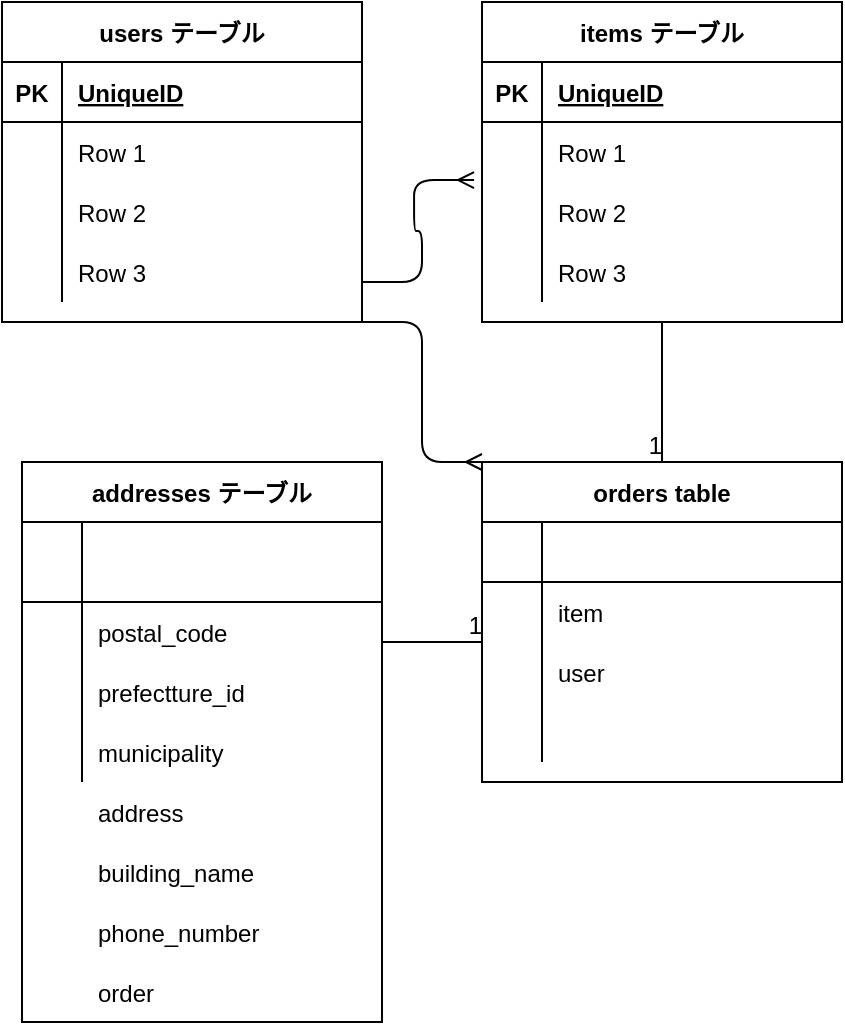 <mxfile>
    <diagram id="s9NF-uzAgbBw08_YDHl7" name="ページ1">
        <mxGraphModel dx="529" dy="603" grid="1" gridSize="10" guides="1" tooltips="1" connect="1" arrows="1" fold="1" page="1" pageScale="1" pageWidth="827" pageHeight="1169" math="0" shadow="0">
            <root>
                <mxCell id="Fi9-bpzuo0tAivzBlvYn-0"/>
                <mxCell id="Fi9-bpzuo0tAivzBlvYn-1" parent="Fi9-bpzuo0tAivzBlvYn-0"/>
                <mxCell id="ceoh4T_GgCZ48FfncvRG-0" value="users テーブル" style="shape=table;startSize=30;container=1;collapsible=1;childLayout=tableLayout;fixedRows=1;rowLines=0;fontStyle=1;align=center;resizeLast=1;" vertex="1" parent="Fi9-bpzuo0tAivzBlvYn-1">
                    <mxGeometry x="30" y="60" width="180" height="160" as="geometry"/>
                </mxCell>
                <mxCell id="ceoh4T_GgCZ48FfncvRG-1" value="" style="shape=partialRectangle;collapsible=0;dropTarget=0;pointerEvents=0;fillColor=none;top=0;left=0;bottom=1;right=0;points=[[0,0.5],[1,0.5]];portConstraint=eastwest;" vertex="1" parent="ceoh4T_GgCZ48FfncvRG-0">
                    <mxGeometry y="30" width="180" height="30" as="geometry"/>
                </mxCell>
                <mxCell id="ceoh4T_GgCZ48FfncvRG-2" value="PK" style="shape=partialRectangle;connectable=0;fillColor=none;top=0;left=0;bottom=0;right=0;fontStyle=1;overflow=hidden;" vertex="1" parent="ceoh4T_GgCZ48FfncvRG-1">
                    <mxGeometry width="30" height="30" as="geometry">
                        <mxRectangle width="30" height="30" as="alternateBounds"/>
                    </mxGeometry>
                </mxCell>
                <mxCell id="ceoh4T_GgCZ48FfncvRG-3" value="UniqueID" style="shape=partialRectangle;connectable=0;fillColor=none;top=0;left=0;bottom=0;right=0;align=left;spacingLeft=6;fontStyle=5;overflow=hidden;" vertex="1" parent="ceoh4T_GgCZ48FfncvRG-1">
                    <mxGeometry x="30" width="150" height="30" as="geometry">
                        <mxRectangle width="150" height="30" as="alternateBounds"/>
                    </mxGeometry>
                </mxCell>
                <mxCell id="ceoh4T_GgCZ48FfncvRG-4" value="" style="shape=partialRectangle;collapsible=0;dropTarget=0;pointerEvents=0;fillColor=none;top=0;left=0;bottom=0;right=0;points=[[0,0.5],[1,0.5]];portConstraint=eastwest;" vertex="1" parent="ceoh4T_GgCZ48FfncvRG-0">
                    <mxGeometry y="60" width="180" height="30" as="geometry"/>
                </mxCell>
                <mxCell id="ceoh4T_GgCZ48FfncvRG-5" value="" style="shape=partialRectangle;connectable=0;fillColor=none;top=0;left=0;bottom=0;right=0;editable=1;overflow=hidden;" vertex="1" parent="ceoh4T_GgCZ48FfncvRG-4">
                    <mxGeometry width="30" height="30" as="geometry">
                        <mxRectangle width="30" height="30" as="alternateBounds"/>
                    </mxGeometry>
                </mxCell>
                <mxCell id="ceoh4T_GgCZ48FfncvRG-6" value="Row 1" style="shape=partialRectangle;connectable=0;fillColor=none;top=0;left=0;bottom=0;right=0;align=left;spacingLeft=6;overflow=hidden;" vertex="1" parent="ceoh4T_GgCZ48FfncvRG-4">
                    <mxGeometry x="30" width="150" height="30" as="geometry">
                        <mxRectangle width="150" height="30" as="alternateBounds"/>
                    </mxGeometry>
                </mxCell>
                <mxCell id="ceoh4T_GgCZ48FfncvRG-7" value="" style="shape=partialRectangle;collapsible=0;dropTarget=0;pointerEvents=0;fillColor=none;top=0;left=0;bottom=0;right=0;points=[[0,0.5],[1,0.5]];portConstraint=eastwest;" vertex="1" parent="ceoh4T_GgCZ48FfncvRG-0">
                    <mxGeometry y="90" width="180" height="30" as="geometry"/>
                </mxCell>
                <mxCell id="ceoh4T_GgCZ48FfncvRG-8" value="" style="shape=partialRectangle;connectable=0;fillColor=none;top=0;left=0;bottom=0;right=0;editable=1;overflow=hidden;" vertex="1" parent="ceoh4T_GgCZ48FfncvRG-7">
                    <mxGeometry width="30" height="30" as="geometry">
                        <mxRectangle width="30" height="30" as="alternateBounds"/>
                    </mxGeometry>
                </mxCell>
                <mxCell id="ceoh4T_GgCZ48FfncvRG-9" value="Row 2" style="shape=partialRectangle;connectable=0;fillColor=none;top=0;left=0;bottom=0;right=0;align=left;spacingLeft=6;overflow=hidden;" vertex="1" parent="ceoh4T_GgCZ48FfncvRG-7">
                    <mxGeometry x="30" width="150" height="30" as="geometry">
                        <mxRectangle width="150" height="30" as="alternateBounds"/>
                    </mxGeometry>
                </mxCell>
                <mxCell id="ceoh4T_GgCZ48FfncvRG-10" value="" style="shape=partialRectangle;collapsible=0;dropTarget=0;pointerEvents=0;fillColor=none;top=0;left=0;bottom=0;right=0;points=[[0,0.5],[1,0.5]];portConstraint=eastwest;" vertex="1" parent="ceoh4T_GgCZ48FfncvRG-0">
                    <mxGeometry y="120" width="180" height="30" as="geometry"/>
                </mxCell>
                <mxCell id="ceoh4T_GgCZ48FfncvRG-11" value="" style="shape=partialRectangle;connectable=0;fillColor=none;top=0;left=0;bottom=0;right=0;editable=1;overflow=hidden;" vertex="1" parent="ceoh4T_GgCZ48FfncvRG-10">
                    <mxGeometry width="30" height="30" as="geometry">
                        <mxRectangle width="30" height="30" as="alternateBounds"/>
                    </mxGeometry>
                </mxCell>
                <mxCell id="ceoh4T_GgCZ48FfncvRG-12" value="Row 3" style="shape=partialRectangle;connectable=0;fillColor=none;top=0;left=0;bottom=0;right=0;align=left;spacingLeft=6;overflow=hidden;" vertex="1" parent="ceoh4T_GgCZ48FfncvRG-10">
                    <mxGeometry x="30" width="150" height="30" as="geometry">
                        <mxRectangle width="150" height="30" as="alternateBounds"/>
                    </mxGeometry>
                </mxCell>
                <mxCell id="ceoh4T_GgCZ48FfncvRG-13" value="addresses テーブル" style="shape=table;startSize=30;container=1;collapsible=1;childLayout=tableLayout;fixedRows=1;rowLines=0;fontStyle=1;align=center;resizeLast=1;" vertex="1" parent="Fi9-bpzuo0tAivzBlvYn-1">
                    <mxGeometry x="40" y="290" width="180" height="280" as="geometry"/>
                </mxCell>
                <mxCell id="ceoh4T_GgCZ48FfncvRG-14" value="" style="shape=partialRectangle;collapsible=0;dropTarget=0;pointerEvents=0;fillColor=none;top=0;left=0;bottom=1;right=0;points=[[0,0.5],[1,0.5]];portConstraint=eastwest;" vertex="1" parent="ceoh4T_GgCZ48FfncvRG-13">
                    <mxGeometry y="30" width="180" height="40" as="geometry"/>
                </mxCell>
                <mxCell id="ceoh4T_GgCZ48FfncvRG-15" value="" style="shape=partialRectangle;connectable=0;fillColor=none;top=0;left=0;bottom=0;right=0;fontStyle=1;overflow=hidden;" vertex="1" parent="ceoh4T_GgCZ48FfncvRG-14">
                    <mxGeometry width="30" height="40" as="geometry">
                        <mxRectangle width="30" height="40" as="alternateBounds"/>
                    </mxGeometry>
                </mxCell>
                <mxCell id="ceoh4T_GgCZ48FfncvRG-16" value="" style="shape=partialRectangle;connectable=0;fillColor=none;top=0;left=0;bottom=0;right=0;align=left;spacingLeft=6;fontStyle=5;overflow=hidden;" vertex="1" parent="ceoh4T_GgCZ48FfncvRG-14">
                    <mxGeometry x="30" width="150" height="40" as="geometry">
                        <mxRectangle width="150" height="40" as="alternateBounds"/>
                    </mxGeometry>
                </mxCell>
                <mxCell id="ceoh4T_GgCZ48FfncvRG-17" value="" style="shape=partialRectangle;collapsible=0;dropTarget=0;pointerEvents=0;fillColor=none;top=0;left=0;bottom=0;right=0;points=[[0,0.5],[1,0.5]];portConstraint=eastwest;" vertex="1" parent="ceoh4T_GgCZ48FfncvRG-13">
                    <mxGeometry y="70" width="180" height="30" as="geometry"/>
                </mxCell>
                <mxCell id="ceoh4T_GgCZ48FfncvRG-18" value="" style="shape=partialRectangle;connectable=0;fillColor=none;top=0;left=0;bottom=0;right=0;editable=1;overflow=hidden;" vertex="1" parent="ceoh4T_GgCZ48FfncvRG-17">
                    <mxGeometry width="30" height="30" as="geometry">
                        <mxRectangle width="30" height="30" as="alternateBounds"/>
                    </mxGeometry>
                </mxCell>
                <mxCell id="ceoh4T_GgCZ48FfncvRG-19" value="postal_code" style="shape=partialRectangle;connectable=0;fillColor=none;top=0;left=0;bottom=0;right=0;align=left;spacingLeft=6;overflow=hidden;" vertex="1" parent="ceoh4T_GgCZ48FfncvRG-17">
                    <mxGeometry x="30" width="150" height="30" as="geometry">
                        <mxRectangle width="150" height="30" as="alternateBounds"/>
                    </mxGeometry>
                </mxCell>
                <mxCell id="ceoh4T_GgCZ48FfncvRG-20" value="" style="shape=partialRectangle;collapsible=0;dropTarget=0;pointerEvents=0;fillColor=none;top=0;left=0;bottom=0;right=0;points=[[0,0.5],[1,0.5]];portConstraint=eastwest;" vertex="1" parent="ceoh4T_GgCZ48FfncvRG-13">
                    <mxGeometry y="100" width="180" height="30" as="geometry"/>
                </mxCell>
                <mxCell id="ceoh4T_GgCZ48FfncvRG-21" value="" style="shape=partialRectangle;connectable=0;fillColor=none;top=0;left=0;bottom=0;right=0;editable=1;overflow=hidden;" vertex="1" parent="ceoh4T_GgCZ48FfncvRG-20">
                    <mxGeometry width="30" height="30" as="geometry">
                        <mxRectangle width="30" height="30" as="alternateBounds"/>
                    </mxGeometry>
                </mxCell>
                <mxCell id="ceoh4T_GgCZ48FfncvRG-22" value="prefectture_id" style="shape=partialRectangle;connectable=0;fillColor=none;top=0;left=0;bottom=0;right=0;align=left;spacingLeft=6;overflow=hidden;" vertex="1" parent="ceoh4T_GgCZ48FfncvRG-20">
                    <mxGeometry x="30" width="150" height="30" as="geometry">
                        <mxRectangle width="150" height="30" as="alternateBounds"/>
                    </mxGeometry>
                </mxCell>
                <mxCell id="ceoh4T_GgCZ48FfncvRG-23" value="" style="shape=partialRectangle;collapsible=0;dropTarget=0;pointerEvents=0;fillColor=none;top=0;left=0;bottom=0;right=0;points=[[0,0.5],[1,0.5]];portConstraint=eastwest;" vertex="1" parent="ceoh4T_GgCZ48FfncvRG-13">
                    <mxGeometry y="130" width="180" height="30" as="geometry"/>
                </mxCell>
                <mxCell id="ceoh4T_GgCZ48FfncvRG-24" value="" style="shape=partialRectangle;connectable=0;fillColor=none;top=0;left=0;bottom=0;right=0;editable=1;overflow=hidden;" vertex="1" parent="ceoh4T_GgCZ48FfncvRG-23">
                    <mxGeometry width="30" height="30" as="geometry">
                        <mxRectangle width="30" height="30" as="alternateBounds"/>
                    </mxGeometry>
                </mxCell>
                <mxCell id="ceoh4T_GgCZ48FfncvRG-25" value="municipality" style="shape=partialRectangle;connectable=0;fillColor=none;top=0;left=0;bottom=0;right=0;align=left;spacingLeft=6;overflow=hidden;" vertex="1" parent="ceoh4T_GgCZ48FfncvRG-23">
                    <mxGeometry x="30" width="150" height="30" as="geometry">
                        <mxRectangle width="150" height="30" as="alternateBounds"/>
                    </mxGeometry>
                </mxCell>
                <mxCell id="ceoh4T_GgCZ48FfncvRG-26" value="items テーブル" style="shape=table;startSize=30;container=1;collapsible=1;childLayout=tableLayout;fixedRows=1;rowLines=0;fontStyle=1;align=center;resizeLast=1;" vertex="1" parent="Fi9-bpzuo0tAivzBlvYn-1">
                    <mxGeometry x="270" y="60" width="180" height="160" as="geometry"/>
                </mxCell>
                <mxCell id="ceoh4T_GgCZ48FfncvRG-27" value="" style="shape=partialRectangle;collapsible=0;dropTarget=0;pointerEvents=0;fillColor=none;top=0;left=0;bottom=1;right=0;points=[[0,0.5],[1,0.5]];portConstraint=eastwest;" vertex="1" parent="ceoh4T_GgCZ48FfncvRG-26">
                    <mxGeometry y="30" width="180" height="30" as="geometry"/>
                </mxCell>
                <mxCell id="ceoh4T_GgCZ48FfncvRG-28" value="PK" style="shape=partialRectangle;connectable=0;fillColor=none;top=0;left=0;bottom=0;right=0;fontStyle=1;overflow=hidden;" vertex="1" parent="ceoh4T_GgCZ48FfncvRG-27">
                    <mxGeometry width="30" height="30" as="geometry">
                        <mxRectangle width="30" height="30" as="alternateBounds"/>
                    </mxGeometry>
                </mxCell>
                <mxCell id="ceoh4T_GgCZ48FfncvRG-29" value="UniqueID" style="shape=partialRectangle;connectable=0;fillColor=none;top=0;left=0;bottom=0;right=0;align=left;spacingLeft=6;fontStyle=5;overflow=hidden;" vertex="1" parent="ceoh4T_GgCZ48FfncvRG-27">
                    <mxGeometry x="30" width="150" height="30" as="geometry">
                        <mxRectangle width="150" height="30" as="alternateBounds"/>
                    </mxGeometry>
                </mxCell>
                <mxCell id="ceoh4T_GgCZ48FfncvRG-30" value="" style="shape=partialRectangle;collapsible=0;dropTarget=0;pointerEvents=0;fillColor=none;top=0;left=0;bottom=0;right=0;points=[[0,0.5],[1,0.5]];portConstraint=eastwest;" vertex="1" parent="ceoh4T_GgCZ48FfncvRG-26">
                    <mxGeometry y="60" width="180" height="30" as="geometry"/>
                </mxCell>
                <mxCell id="ceoh4T_GgCZ48FfncvRG-31" value="" style="shape=partialRectangle;connectable=0;fillColor=none;top=0;left=0;bottom=0;right=0;editable=1;overflow=hidden;" vertex="1" parent="ceoh4T_GgCZ48FfncvRG-30">
                    <mxGeometry width="30" height="30" as="geometry">
                        <mxRectangle width="30" height="30" as="alternateBounds"/>
                    </mxGeometry>
                </mxCell>
                <mxCell id="ceoh4T_GgCZ48FfncvRG-32" value="Row 1" style="shape=partialRectangle;connectable=0;fillColor=none;top=0;left=0;bottom=0;right=0;align=left;spacingLeft=6;overflow=hidden;" vertex="1" parent="ceoh4T_GgCZ48FfncvRG-30">
                    <mxGeometry x="30" width="150" height="30" as="geometry">
                        <mxRectangle width="150" height="30" as="alternateBounds"/>
                    </mxGeometry>
                </mxCell>
                <mxCell id="ceoh4T_GgCZ48FfncvRG-33" value="" style="shape=partialRectangle;collapsible=0;dropTarget=0;pointerEvents=0;fillColor=none;top=0;left=0;bottom=0;right=0;points=[[0,0.5],[1,0.5]];portConstraint=eastwest;" vertex="1" parent="ceoh4T_GgCZ48FfncvRG-26">
                    <mxGeometry y="90" width="180" height="30" as="geometry"/>
                </mxCell>
                <mxCell id="ceoh4T_GgCZ48FfncvRG-34" value="" style="shape=partialRectangle;connectable=0;fillColor=none;top=0;left=0;bottom=0;right=0;editable=1;overflow=hidden;" vertex="1" parent="ceoh4T_GgCZ48FfncvRG-33">
                    <mxGeometry width="30" height="30" as="geometry">
                        <mxRectangle width="30" height="30" as="alternateBounds"/>
                    </mxGeometry>
                </mxCell>
                <mxCell id="ceoh4T_GgCZ48FfncvRG-35" value="Row 2" style="shape=partialRectangle;connectable=0;fillColor=none;top=0;left=0;bottom=0;right=0;align=left;spacingLeft=6;overflow=hidden;" vertex="1" parent="ceoh4T_GgCZ48FfncvRG-33">
                    <mxGeometry x="30" width="150" height="30" as="geometry">
                        <mxRectangle width="150" height="30" as="alternateBounds"/>
                    </mxGeometry>
                </mxCell>
                <mxCell id="ceoh4T_GgCZ48FfncvRG-36" value="" style="shape=partialRectangle;collapsible=0;dropTarget=0;pointerEvents=0;fillColor=none;top=0;left=0;bottom=0;right=0;points=[[0,0.5],[1,0.5]];portConstraint=eastwest;" vertex="1" parent="ceoh4T_GgCZ48FfncvRG-26">
                    <mxGeometry y="120" width="180" height="30" as="geometry"/>
                </mxCell>
                <mxCell id="ceoh4T_GgCZ48FfncvRG-37" value="" style="shape=partialRectangle;connectable=0;fillColor=none;top=0;left=0;bottom=0;right=0;editable=1;overflow=hidden;" vertex="1" parent="ceoh4T_GgCZ48FfncvRG-36">
                    <mxGeometry width="30" height="30" as="geometry">
                        <mxRectangle width="30" height="30" as="alternateBounds"/>
                    </mxGeometry>
                </mxCell>
                <mxCell id="ceoh4T_GgCZ48FfncvRG-38" value="Row 3" style="shape=partialRectangle;connectable=0;fillColor=none;top=0;left=0;bottom=0;right=0;align=left;spacingLeft=6;overflow=hidden;" vertex="1" parent="ceoh4T_GgCZ48FfncvRG-36">
                    <mxGeometry x="30" width="150" height="30" as="geometry">
                        <mxRectangle width="150" height="30" as="alternateBounds"/>
                    </mxGeometry>
                </mxCell>
                <mxCell id="ceoh4T_GgCZ48FfncvRG-39" value="orders table" style="shape=table;startSize=30;container=1;collapsible=1;childLayout=tableLayout;fixedRows=1;rowLines=0;fontStyle=1;align=center;resizeLast=1;" vertex="1" parent="Fi9-bpzuo0tAivzBlvYn-1">
                    <mxGeometry x="270" y="290" width="180" height="160" as="geometry"/>
                </mxCell>
                <mxCell id="ceoh4T_GgCZ48FfncvRG-40" value="" style="shape=partialRectangle;collapsible=0;dropTarget=0;pointerEvents=0;fillColor=none;top=0;left=0;bottom=1;right=0;points=[[0,0.5],[1,0.5]];portConstraint=eastwest;" vertex="1" parent="ceoh4T_GgCZ48FfncvRG-39">
                    <mxGeometry y="30" width="180" height="30" as="geometry"/>
                </mxCell>
                <mxCell id="ceoh4T_GgCZ48FfncvRG-41" value="" style="shape=partialRectangle;connectable=0;fillColor=none;top=0;left=0;bottom=0;right=0;fontStyle=1;overflow=hidden;" vertex="1" parent="ceoh4T_GgCZ48FfncvRG-40">
                    <mxGeometry width="30" height="30" as="geometry">
                        <mxRectangle width="30" height="30" as="alternateBounds"/>
                    </mxGeometry>
                </mxCell>
                <mxCell id="ceoh4T_GgCZ48FfncvRG-42" value="" style="shape=partialRectangle;connectable=0;fillColor=none;top=0;left=0;bottom=0;right=0;align=left;spacingLeft=6;fontStyle=5;overflow=hidden;" vertex="1" parent="ceoh4T_GgCZ48FfncvRG-40">
                    <mxGeometry x="30" width="150" height="30" as="geometry">
                        <mxRectangle width="150" height="30" as="alternateBounds"/>
                    </mxGeometry>
                </mxCell>
                <mxCell id="ceoh4T_GgCZ48FfncvRG-43" value="" style="shape=partialRectangle;collapsible=0;dropTarget=0;pointerEvents=0;fillColor=none;top=0;left=0;bottom=0;right=0;points=[[0,0.5],[1,0.5]];portConstraint=eastwest;" vertex="1" parent="ceoh4T_GgCZ48FfncvRG-39">
                    <mxGeometry y="60" width="180" height="30" as="geometry"/>
                </mxCell>
                <mxCell id="ceoh4T_GgCZ48FfncvRG-44" value="" style="shape=partialRectangle;connectable=0;fillColor=none;top=0;left=0;bottom=0;right=0;editable=1;overflow=hidden;" vertex="1" parent="ceoh4T_GgCZ48FfncvRG-43">
                    <mxGeometry width="30" height="30" as="geometry">
                        <mxRectangle width="30" height="30" as="alternateBounds"/>
                    </mxGeometry>
                </mxCell>
                <mxCell id="ceoh4T_GgCZ48FfncvRG-45" value="item" style="shape=partialRectangle;connectable=0;fillColor=none;top=0;left=0;bottom=0;right=0;align=left;spacingLeft=6;overflow=hidden;" vertex="1" parent="ceoh4T_GgCZ48FfncvRG-43">
                    <mxGeometry x="30" width="150" height="30" as="geometry">
                        <mxRectangle width="150" height="30" as="alternateBounds"/>
                    </mxGeometry>
                </mxCell>
                <mxCell id="ceoh4T_GgCZ48FfncvRG-46" value="" style="shape=partialRectangle;collapsible=0;dropTarget=0;pointerEvents=0;fillColor=none;top=0;left=0;bottom=0;right=0;points=[[0,0.5],[1,0.5]];portConstraint=eastwest;" vertex="1" parent="ceoh4T_GgCZ48FfncvRG-39">
                    <mxGeometry y="90" width="180" height="30" as="geometry"/>
                </mxCell>
                <mxCell id="ceoh4T_GgCZ48FfncvRG-47" value="" style="shape=partialRectangle;connectable=0;fillColor=none;top=0;left=0;bottom=0;right=0;editable=1;overflow=hidden;" vertex="1" parent="ceoh4T_GgCZ48FfncvRG-46">
                    <mxGeometry width="30" height="30" as="geometry">
                        <mxRectangle width="30" height="30" as="alternateBounds"/>
                    </mxGeometry>
                </mxCell>
                <mxCell id="ceoh4T_GgCZ48FfncvRG-48" value="user" style="shape=partialRectangle;connectable=0;fillColor=none;top=0;left=0;bottom=0;right=0;align=left;spacingLeft=6;overflow=hidden;" vertex="1" parent="ceoh4T_GgCZ48FfncvRG-46">
                    <mxGeometry x="30" width="150" height="30" as="geometry">
                        <mxRectangle width="150" height="30" as="alternateBounds"/>
                    </mxGeometry>
                </mxCell>
                <mxCell id="ceoh4T_GgCZ48FfncvRG-49" value="" style="shape=partialRectangle;collapsible=0;dropTarget=0;pointerEvents=0;fillColor=none;top=0;left=0;bottom=0;right=0;points=[[0,0.5],[1,0.5]];portConstraint=eastwest;" vertex="1" parent="ceoh4T_GgCZ48FfncvRG-39">
                    <mxGeometry y="120" width="180" height="30" as="geometry"/>
                </mxCell>
                <mxCell id="ceoh4T_GgCZ48FfncvRG-50" value="" style="shape=partialRectangle;connectable=0;fillColor=none;top=0;left=0;bottom=0;right=0;editable=1;overflow=hidden;" vertex="1" parent="ceoh4T_GgCZ48FfncvRG-49">
                    <mxGeometry width="30" height="30" as="geometry">
                        <mxRectangle width="30" height="30" as="alternateBounds"/>
                    </mxGeometry>
                </mxCell>
                <mxCell id="ceoh4T_GgCZ48FfncvRG-51" value="" style="shape=partialRectangle;connectable=0;fillColor=none;top=0;left=0;bottom=0;right=0;align=left;spacingLeft=6;overflow=hidden;" vertex="1" parent="ceoh4T_GgCZ48FfncvRG-49">
                    <mxGeometry x="30" width="150" height="30" as="geometry">
                        <mxRectangle width="150" height="30" as="alternateBounds"/>
                    </mxGeometry>
                </mxCell>
                <mxCell id="ceoh4T_GgCZ48FfncvRG-52" value="address" style="shape=partialRectangle;connectable=0;fillColor=none;top=0;left=0;bottom=0;right=0;align=left;spacingLeft=6;overflow=hidden;" vertex="1" parent="Fi9-bpzuo0tAivzBlvYn-1">
                    <mxGeometry x="70" y="450" width="150" height="30" as="geometry">
                        <mxRectangle width="150" height="30" as="alternateBounds"/>
                    </mxGeometry>
                </mxCell>
                <mxCell id="ceoh4T_GgCZ48FfncvRG-53" value="building_name" style="shape=partialRectangle;connectable=0;fillColor=none;top=0;left=0;bottom=0;right=0;align=left;spacingLeft=6;overflow=hidden;" vertex="1" parent="Fi9-bpzuo0tAivzBlvYn-1">
                    <mxGeometry x="70" y="480" width="150" height="30" as="geometry">
                        <mxRectangle width="150" height="30" as="alternateBounds"/>
                    </mxGeometry>
                </mxCell>
                <mxCell id="ceoh4T_GgCZ48FfncvRG-54" value="phone_number" style="shape=partialRectangle;connectable=0;fillColor=none;top=0;left=0;bottom=0;right=0;align=left;spacingLeft=6;overflow=hidden;" vertex="1" parent="Fi9-bpzuo0tAivzBlvYn-1">
                    <mxGeometry x="70" y="510" width="150" height="30" as="geometry">
                        <mxRectangle width="150" height="30" as="alternateBounds"/>
                    </mxGeometry>
                </mxCell>
                <mxCell id="ceoh4T_GgCZ48FfncvRG-55" value="order" style="shape=partialRectangle;connectable=0;fillColor=none;top=0;left=0;bottom=0;right=0;align=left;spacingLeft=6;overflow=hidden;" vertex="1" parent="Fi9-bpzuo0tAivzBlvYn-1">
                    <mxGeometry x="70" y="540" width="150" height="30" as="geometry">
                        <mxRectangle width="150" height="30" as="alternateBounds"/>
                    </mxGeometry>
                </mxCell>
                <mxCell id="ceoh4T_GgCZ48FfncvRG-56" value="" style="endArrow=none;html=1;rounded=0;" edge="1" parent="Fi9-bpzuo0tAivzBlvYn-1">
                    <mxGeometry relative="1" as="geometry">
                        <mxPoint x="220" y="380" as="sourcePoint"/>
                        <mxPoint x="270" y="380" as="targetPoint"/>
                    </mxGeometry>
                </mxCell>
                <mxCell id="ceoh4T_GgCZ48FfncvRG-57" value="1" style="resizable=0;html=1;align=right;verticalAlign=bottom;" connectable="0" vertex="1" parent="ceoh4T_GgCZ48FfncvRG-56">
                    <mxGeometry x="1" relative="1" as="geometry"/>
                </mxCell>
                <mxCell id="ceoh4T_GgCZ48FfncvRG-58" value="" style="endArrow=none;html=1;rounded=0;exitX=0.5;exitY=1;exitDx=0;exitDy=0;entryX=0.5;entryY=0;entryDx=0;entryDy=0;" edge="1" parent="Fi9-bpzuo0tAivzBlvYn-1" source="ceoh4T_GgCZ48FfncvRG-26" target="ceoh4T_GgCZ48FfncvRG-39">
                    <mxGeometry relative="1" as="geometry">
                        <mxPoint x="270" y="270" as="sourcePoint"/>
                        <mxPoint x="430" y="270" as="targetPoint"/>
                    </mxGeometry>
                </mxCell>
                <mxCell id="ceoh4T_GgCZ48FfncvRG-59" value="1" style="resizable=0;html=1;align=right;verticalAlign=bottom;" connectable="0" vertex="1" parent="ceoh4T_GgCZ48FfncvRG-58">
                    <mxGeometry x="1" relative="1" as="geometry"/>
                </mxCell>
                <mxCell id="ceoh4T_GgCZ48FfncvRG-65" value="" style="edgeStyle=entityRelationEdgeStyle;fontSize=12;html=1;endArrow=ERmany;entryX=-0.022;entryY=-0.033;entryDx=0;entryDy=0;entryPerimeter=0;" edge="1" parent="Fi9-bpzuo0tAivzBlvYn-1" target="ceoh4T_GgCZ48FfncvRG-33">
                    <mxGeometry width="100" height="100" relative="1" as="geometry">
                        <mxPoint x="210" y="200" as="sourcePoint"/>
                        <mxPoint x="290" y="100" as="targetPoint"/>
                    </mxGeometry>
                </mxCell>
                <mxCell id="ceoh4T_GgCZ48FfncvRG-66" value="" style="edgeStyle=entityRelationEdgeStyle;fontSize=12;html=1;endArrow=ERmany;entryX=0;entryY=0;entryDx=0;entryDy=0;" edge="1" parent="Fi9-bpzuo0tAivzBlvYn-1" target="ceoh4T_GgCZ48FfncvRG-39">
                    <mxGeometry width="100" height="100" relative="1" as="geometry">
                        <mxPoint x="210" y="220" as="sourcePoint"/>
                        <mxPoint x="266.04" y="169.01" as="targetPoint"/>
                    </mxGeometry>
                </mxCell>
            </root>
        </mxGraphModel>
    </diagram>
</mxfile>